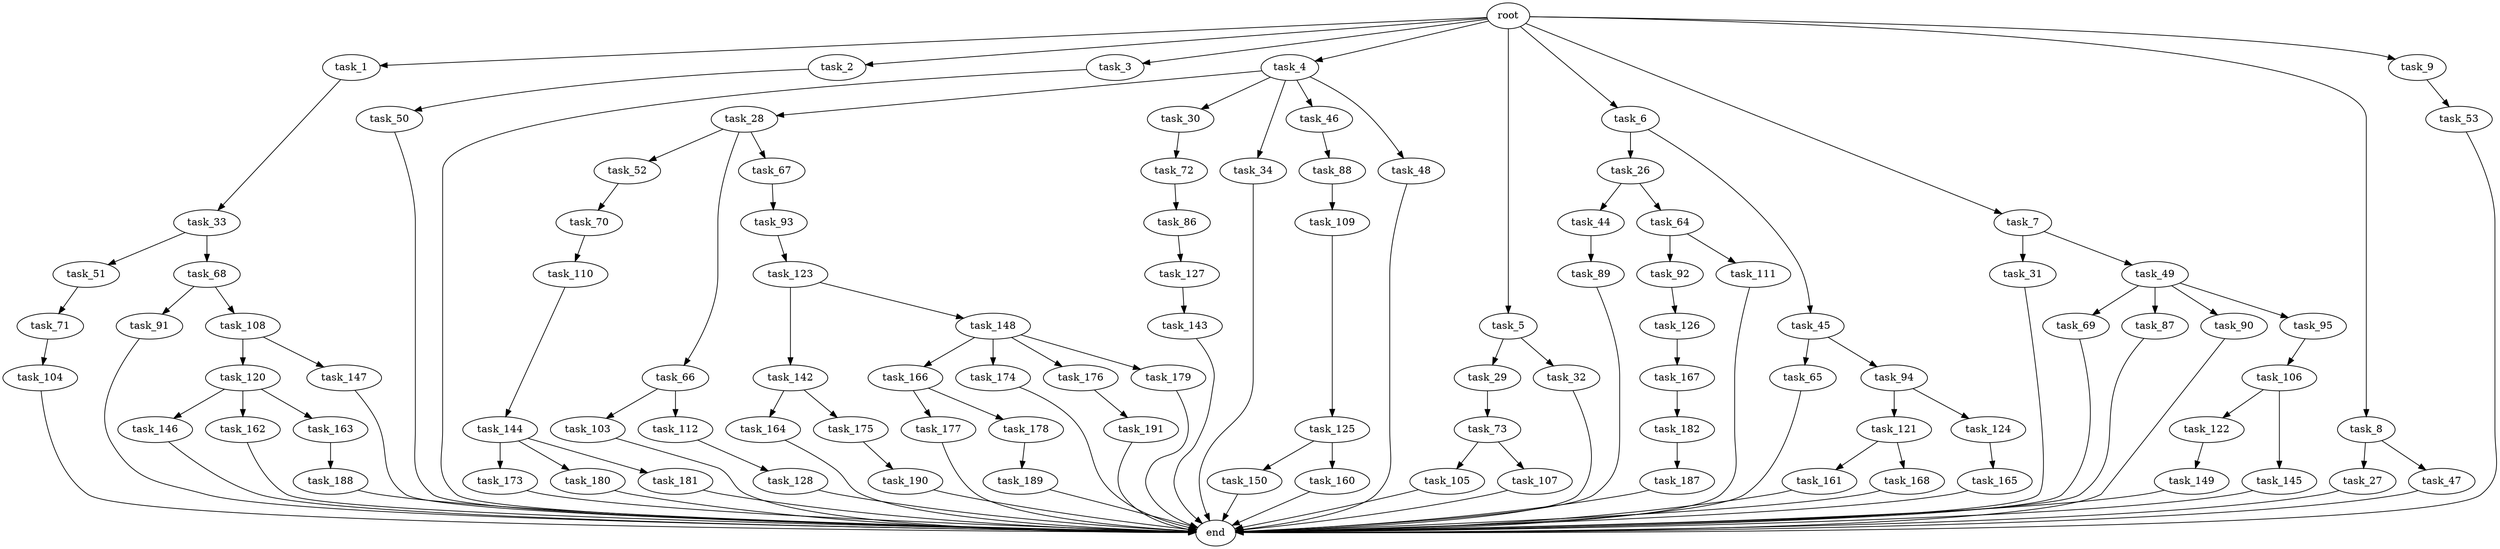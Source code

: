digraph G {
  root [size="0.000000"];
  task_1 [size="1.024000"];
  task_2 [size="1.024000"];
  task_3 [size="1.024000"];
  task_4 [size="1.024000"];
  task_5 [size="1.024000"];
  task_6 [size="1.024000"];
  task_7 [size="1.024000"];
  task_8 [size="1.024000"];
  task_9 [size="1.024000"];
  task_26 [size="420906795.008000"];
  task_27 [size="214748364.800000"];
  task_28 [size="214748364.800000"];
  task_29 [size="34359738.368000"];
  task_30 [size="214748364.800000"];
  task_31 [size="77309411.328000"];
  task_32 [size="34359738.368000"];
  task_33 [size="695784701.952000"];
  task_34 [size="214748364.800000"];
  task_44 [size="858993459.200000"];
  task_45 [size="420906795.008000"];
  task_46 [size="214748364.800000"];
  task_47 [size="214748364.800000"];
  task_48 [size="214748364.800000"];
  task_49 [size="77309411.328000"];
  task_50 [size="214748364.800000"];
  task_51 [size="77309411.328000"];
  task_52 [size="137438953.472000"];
  task_53 [size="695784701.952000"];
  task_64 [size="858993459.200000"];
  task_65 [size="34359738.368000"];
  task_66 [size="137438953.472000"];
  task_67 [size="137438953.472000"];
  task_68 [size="77309411.328000"];
  task_69 [size="137438953.472000"];
  task_70 [size="549755813.888000"];
  task_71 [size="695784701.952000"];
  task_72 [size="77309411.328000"];
  task_73 [size="695784701.952000"];
  task_86 [size="420906795.008000"];
  task_87 [size="137438953.472000"];
  task_88 [size="214748364.800000"];
  task_89 [size="34359738.368000"];
  task_90 [size="137438953.472000"];
  task_91 [size="420906795.008000"];
  task_92 [size="77309411.328000"];
  task_93 [size="695784701.952000"];
  task_94 [size="34359738.368000"];
  task_95 [size="137438953.472000"];
  task_103 [size="695784701.952000"];
  task_104 [size="309237645.312000"];
  task_105 [size="420906795.008000"];
  task_106 [size="214748364.800000"];
  task_107 [size="420906795.008000"];
  task_108 [size="420906795.008000"];
  task_109 [size="34359738.368000"];
  task_110 [size="34359738.368000"];
  task_111 [size="77309411.328000"];
  task_112 [size="695784701.952000"];
  task_120 [size="549755813.888000"];
  task_121 [size="309237645.312000"];
  task_122 [size="420906795.008000"];
  task_123 [size="34359738.368000"];
  task_124 [size="309237645.312000"];
  task_125 [size="34359738.368000"];
  task_126 [size="549755813.888000"];
  task_127 [size="77309411.328000"];
  task_128 [size="137438953.472000"];
  task_142 [size="137438953.472000"];
  task_143 [size="77309411.328000"];
  task_144 [size="420906795.008000"];
  task_145 [size="420906795.008000"];
  task_146 [size="858993459.200000"];
  task_147 [size="549755813.888000"];
  task_148 [size="137438953.472000"];
  task_149 [size="549755813.888000"];
  task_150 [size="695784701.952000"];
  task_160 [size="695784701.952000"];
  task_161 [size="214748364.800000"];
  task_162 [size="858993459.200000"];
  task_163 [size="858993459.200000"];
  task_164 [size="214748364.800000"];
  task_165 [size="695784701.952000"];
  task_166 [size="309237645.312000"];
  task_167 [size="34359738.368000"];
  task_168 [size="214748364.800000"];
  task_173 [size="214748364.800000"];
  task_174 [size="309237645.312000"];
  task_175 [size="214748364.800000"];
  task_176 [size="309237645.312000"];
  task_177 [size="549755813.888000"];
  task_178 [size="549755813.888000"];
  task_179 [size="309237645.312000"];
  task_180 [size="214748364.800000"];
  task_181 [size="214748364.800000"];
  task_182 [size="858993459.200000"];
  task_187 [size="137438953.472000"];
  task_188 [size="420906795.008000"];
  task_189 [size="34359738.368000"];
  task_190 [size="34359738.368000"];
  task_191 [size="309237645.312000"];
  end [size="0.000000"];

  root -> task_1 [size="1.000000"];
  root -> task_2 [size="1.000000"];
  root -> task_3 [size="1.000000"];
  root -> task_4 [size="1.000000"];
  root -> task_5 [size="1.000000"];
  root -> task_6 [size="1.000000"];
  root -> task_7 [size="1.000000"];
  root -> task_8 [size="1.000000"];
  root -> task_9 [size="1.000000"];
  task_1 -> task_33 [size="679477248.000000"];
  task_2 -> task_50 [size="209715200.000000"];
  task_3 -> end [size="1.000000"];
  task_4 -> task_28 [size="209715200.000000"];
  task_4 -> task_30 [size="209715200.000000"];
  task_4 -> task_34 [size="209715200.000000"];
  task_4 -> task_46 [size="209715200.000000"];
  task_4 -> task_48 [size="209715200.000000"];
  task_5 -> task_29 [size="33554432.000000"];
  task_5 -> task_32 [size="33554432.000000"];
  task_6 -> task_26 [size="411041792.000000"];
  task_6 -> task_45 [size="411041792.000000"];
  task_7 -> task_31 [size="75497472.000000"];
  task_7 -> task_49 [size="75497472.000000"];
  task_8 -> task_27 [size="209715200.000000"];
  task_8 -> task_47 [size="209715200.000000"];
  task_9 -> task_53 [size="679477248.000000"];
  task_26 -> task_44 [size="838860800.000000"];
  task_26 -> task_64 [size="838860800.000000"];
  task_27 -> end [size="1.000000"];
  task_28 -> task_52 [size="134217728.000000"];
  task_28 -> task_66 [size="134217728.000000"];
  task_28 -> task_67 [size="134217728.000000"];
  task_29 -> task_73 [size="679477248.000000"];
  task_30 -> task_72 [size="75497472.000000"];
  task_31 -> end [size="1.000000"];
  task_32 -> end [size="1.000000"];
  task_33 -> task_51 [size="75497472.000000"];
  task_33 -> task_68 [size="75497472.000000"];
  task_34 -> end [size="1.000000"];
  task_44 -> task_89 [size="33554432.000000"];
  task_45 -> task_65 [size="33554432.000000"];
  task_45 -> task_94 [size="33554432.000000"];
  task_46 -> task_88 [size="209715200.000000"];
  task_47 -> end [size="1.000000"];
  task_48 -> end [size="1.000000"];
  task_49 -> task_69 [size="134217728.000000"];
  task_49 -> task_87 [size="134217728.000000"];
  task_49 -> task_90 [size="134217728.000000"];
  task_49 -> task_95 [size="134217728.000000"];
  task_50 -> end [size="1.000000"];
  task_51 -> task_71 [size="679477248.000000"];
  task_52 -> task_70 [size="536870912.000000"];
  task_53 -> end [size="1.000000"];
  task_64 -> task_92 [size="75497472.000000"];
  task_64 -> task_111 [size="75497472.000000"];
  task_65 -> end [size="1.000000"];
  task_66 -> task_103 [size="679477248.000000"];
  task_66 -> task_112 [size="679477248.000000"];
  task_67 -> task_93 [size="679477248.000000"];
  task_68 -> task_91 [size="411041792.000000"];
  task_68 -> task_108 [size="411041792.000000"];
  task_69 -> end [size="1.000000"];
  task_70 -> task_110 [size="33554432.000000"];
  task_71 -> task_104 [size="301989888.000000"];
  task_72 -> task_86 [size="411041792.000000"];
  task_73 -> task_105 [size="411041792.000000"];
  task_73 -> task_107 [size="411041792.000000"];
  task_86 -> task_127 [size="75497472.000000"];
  task_87 -> end [size="1.000000"];
  task_88 -> task_109 [size="33554432.000000"];
  task_89 -> end [size="1.000000"];
  task_90 -> end [size="1.000000"];
  task_91 -> end [size="1.000000"];
  task_92 -> task_126 [size="536870912.000000"];
  task_93 -> task_123 [size="33554432.000000"];
  task_94 -> task_121 [size="301989888.000000"];
  task_94 -> task_124 [size="301989888.000000"];
  task_95 -> task_106 [size="209715200.000000"];
  task_103 -> end [size="1.000000"];
  task_104 -> end [size="1.000000"];
  task_105 -> end [size="1.000000"];
  task_106 -> task_122 [size="411041792.000000"];
  task_106 -> task_145 [size="411041792.000000"];
  task_107 -> end [size="1.000000"];
  task_108 -> task_120 [size="536870912.000000"];
  task_108 -> task_147 [size="536870912.000000"];
  task_109 -> task_125 [size="33554432.000000"];
  task_110 -> task_144 [size="411041792.000000"];
  task_111 -> end [size="1.000000"];
  task_112 -> task_128 [size="134217728.000000"];
  task_120 -> task_146 [size="838860800.000000"];
  task_120 -> task_162 [size="838860800.000000"];
  task_120 -> task_163 [size="838860800.000000"];
  task_121 -> task_161 [size="209715200.000000"];
  task_121 -> task_168 [size="209715200.000000"];
  task_122 -> task_149 [size="536870912.000000"];
  task_123 -> task_142 [size="134217728.000000"];
  task_123 -> task_148 [size="134217728.000000"];
  task_124 -> task_165 [size="679477248.000000"];
  task_125 -> task_150 [size="679477248.000000"];
  task_125 -> task_160 [size="679477248.000000"];
  task_126 -> task_167 [size="33554432.000000"];
  task_127 -> task_143 [size="75497472.000000"];
  task_128 -> end [size="1.000000"];
  task_142 -> task_164 [size="209715200.000000"];
  task_142 -> task_175 [size="209715200.000000"];
  task_143 -> end [size="1.000000"];
  task_144 -> task_173 [size="209715200.000000"];
  task_144 -> task_180 [size="209715200.000000"];
  task_144 -> task_181 [size="209715200.000000"];
  task_145 -> end [size="1.000000"];
  task_146 -> end [size="1.000000"];
  task_147 -> end [size="1.000000"];
  task_148 -> task_166 [size="301989888.000000"];
  task_148 -> task_174 [size="301989888.000000"];
  task_148 -> task_176 [size="301989888.000000"];
  task_148 -> task_179 [size="301989888.000000"];
  task_149 -> end [size="1.000000"];
  task_150 -> end [size="1.000000"];
  task_160 -> end [size="1.000000"];
  task_161 -> end [size="1.000000"];
  task_162 -> end [size="1.000000"];
  task_163 -> task_188 [size="411041792.000000"];
  task_164 -> end [size="1.000000"];
  task_165 -> end [size="1.000000"];
  task_166 -> task_177 [size="536870912.000000"];
  task_166 -> task_178 [size="536870912.000000"];
  task_167 -> task_182 [size="838860800.000000"];
  task_168 -> end [size="1.000000"];
  task_173 -> end [size="1.000000"];
  task_174 -> end [size="1.000000"];
  task_175 -> task_190 [size="33554432.000000"];
  task_176 -> task_191 [size="301989888.000000"];
  task_177 -> end [size="1.000000"];
  task_178 -> task_189 [size="33554432.000000"];
  task_179 -> end [size="1.000000"];
  task_180 -> end [size="1.000000"];
  task_181 -> end [size="1.000000"];
  task_182 -> task_187 [size="134217728.000000"];
  task_187 -> end [size="1.000000"];
  task_188 -> end [size="1.000000"];
  task_189 -> end [size="1.000000"];
  task_190 -> end [size="1.000000"];
  task_191 -> end [size="1.000000"];
}
